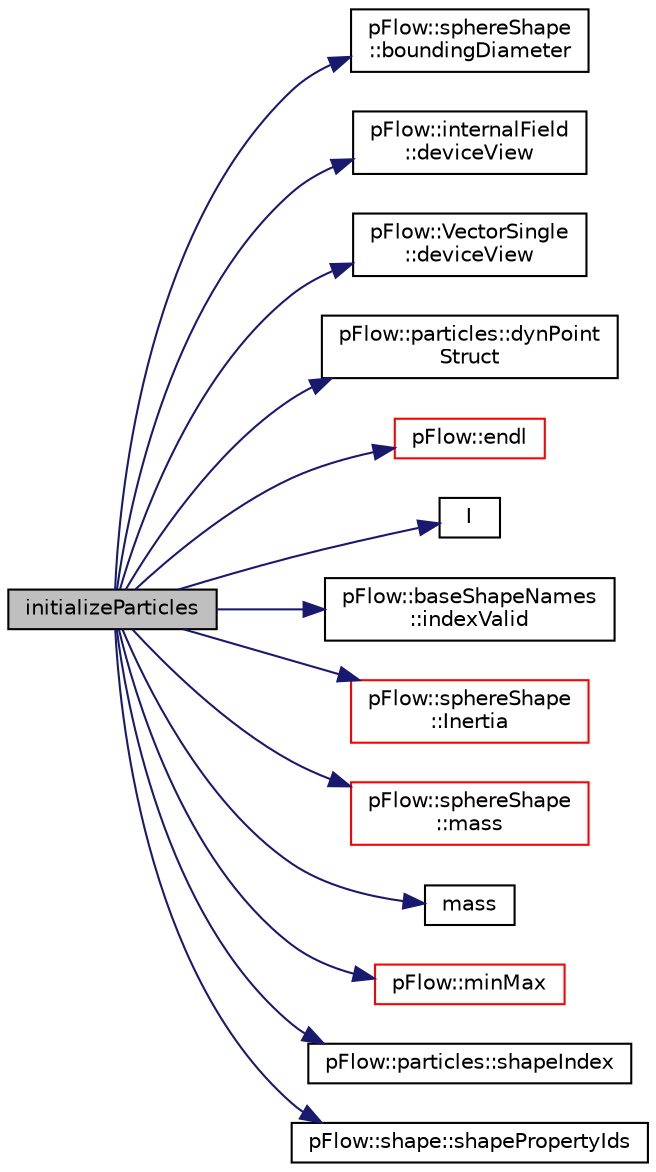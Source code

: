 digraph "initializeParticles"
{
 // LATEX_PDF_SIZE
  edge [fontname="Helvetica",fontsize="10",labelfontname="Helvetica",labelfontsize="10"];
  node [fontname="Helvetica",fontsize="10",shape=record];
  rankdir="LR";
  Node1 [label="initializeParticles",height=0.2,width=0.4,color="black", fillcolor="grey75", style="filled", fontcolor="black",tooltip="Insert new particles in position with specified shapes."];
  Node1 -> Node2 [color="midnightblue",fontsize="10",style="solid",fontname="Helvetica"];
  Node2 [label="pFlow::sphereShape\l::boundingDiameter",height=0.2,width=0.4,color="black", fillcolor="white", style="filled",URL="$classpFlow_1_1sphereShape.html#aafda3051c74451876c12b50d682de9c1",tooltip=" "];
  Node1 -> Node3 [color="midnightblue",fontsize="10",style="solid",fontname="Helvetica"];
  Node3 [label="pFlow::internalField\l::deviceView",height=0.2,width=0.4,color="black", fillcolor="white", style="filled",URL="$classpFlow_1_1internalField.html#a65a1eeccd800386379e7db5dd61ea9aa",tooltip=" "];
  Node1 -> Node4 [color="midnightblue",fontsize="10",style="solid",fontname="Helvetica"];
  Node4 [label="pFlow::VectorSingle\l::deviceView",height=0.2,width=0.4,color="black", fillcolor="white", style="filled",URL="$classpFlow_1_1VectorSingle.html#a1fabd2a58aae204d5639f041216f54da",tooltip="Device view range [0, size)"];
  Node1 -> Node5 [color="midnightblue",fontsize="10",style="solid",fontname="Helvetica"];
  Node5 [label="pFlow::particles::dynPoint\lStruct",height=0.2,width=0.4,color="black", fillcolor="white", style="filled",URL="$classpFlow_1_1particles.html#a1898e0b780e6dcca30fb4549130bcb82",tooltip=" "];
  Node1 -> Node6 [color="midnightblue",fontsize="10",style="solid",fontname="Helvetica"];
  Node6 [label="pFlow::endl",height=0.2,width=0.4,color="red", fillcolor="white", style="filled",URL="$namespacepFlow.html#aba8f0c455a3fdb4b05ad33a25b13b189",tooltip="Add newline and flush stream."];
  Node1 -> Node8 [color="midnightblue",fontsize="10",style="solid",fontname="Helvetica"];
  Node8 [label="I",height=0.2,width=0.4,color="black", fillcolor="white", style="filled",URL="$classpFlow_1_1sphereParticles.html#aa1c1c863653fc262633e319b664eb8eb",tooltip="const reference to inertia pointField"];
  Node1 -> Node9 [color="midnightblue",fontsize="10",style="solid",fontname="Helvetica"];
  Node9 [label="pFlow::baseShapeNames\l::indexValid",height=0.2,width=0.4,color="black", fillcolor="white", style="filled",URL="$classpFlow_1_1baseShapeNames.html#ab82377f3945e8a827426fe97b3cfab26",tooltip=" "];
  Node1 -> Node10 [color="midnightblue",fontsize="10",style="solid",fontname="Helvetica"];
  Node10 [label="pFlow::sphereShape\l::Inertia",height=0.2,width=0.4,color="red", fillcolor="white", style="filled",URL="$classpFlow_1_1sphereShape.html#aa21e15f2c235cafb51d3b545092a68b9",tooltip=" "];
  Node1 -> Node12 [color="midnightblue",fontsize="10",style="solid",fontname="Helvetica"];
  Node12 [label="pFlow::sphereShape\l::mass",height=0.2,width=0.4,color="red", fillcolor="white", style="filled",URL="$classpFlow_1_1sphereShape.html#a7c079351866b7977635e767cad4a1461",tooltip=" "];
  Node1 -> Node13 [color="midnightblue",fontsize="10",style="solid",fontname="Helvetica"];
  Node13 [label="mass",height=0.2,width=0.4,color="black", fillcolor="white", style="filled",URL="$classpFlow_1_1sphereParticles.html#a160121d913080df4f0b93de905b698f5",tooltip=" "];
  Node1 -> Node14 [color="midnightblue",fontsize="10",style="solid",fontname="Helvetica"];
  Node14 [label="pFlow::minMax",height=0.2,width=0.4,color="red", fillcolor="white", style="filled",URL="$namespacepFlow.html#a9242004c7fc73a1b465aeaa2bda6997f",tooltip=" "];
  Node1 -> Node19 [color="midnightblue",fontsize="10",style="solid",fontname="Helvetica"];
  Node19 [label="pFlow::particles::shapeIndex",height=0.2,width=0.4,color="black", fillcolor="white", style="filled",URL="$classpFlow_1_1particles.html#aec85cf001ef0861b02b3492c89bc9c75",tooltip=" "];
  Node1 -> Node20 [color="midnightblue",fontsize="10",style="solid",fontname="Helvetica"];
  Node20 [label="pFlow::shape::shapePropertyIds",height=0.2,width=0.4,color="black", fillcolor="white", style="filled",URL="$classpFlow_1_1shape.html#a840f4fb7ffb9086119816dfecb348c4b",tooltip=" "];
}
